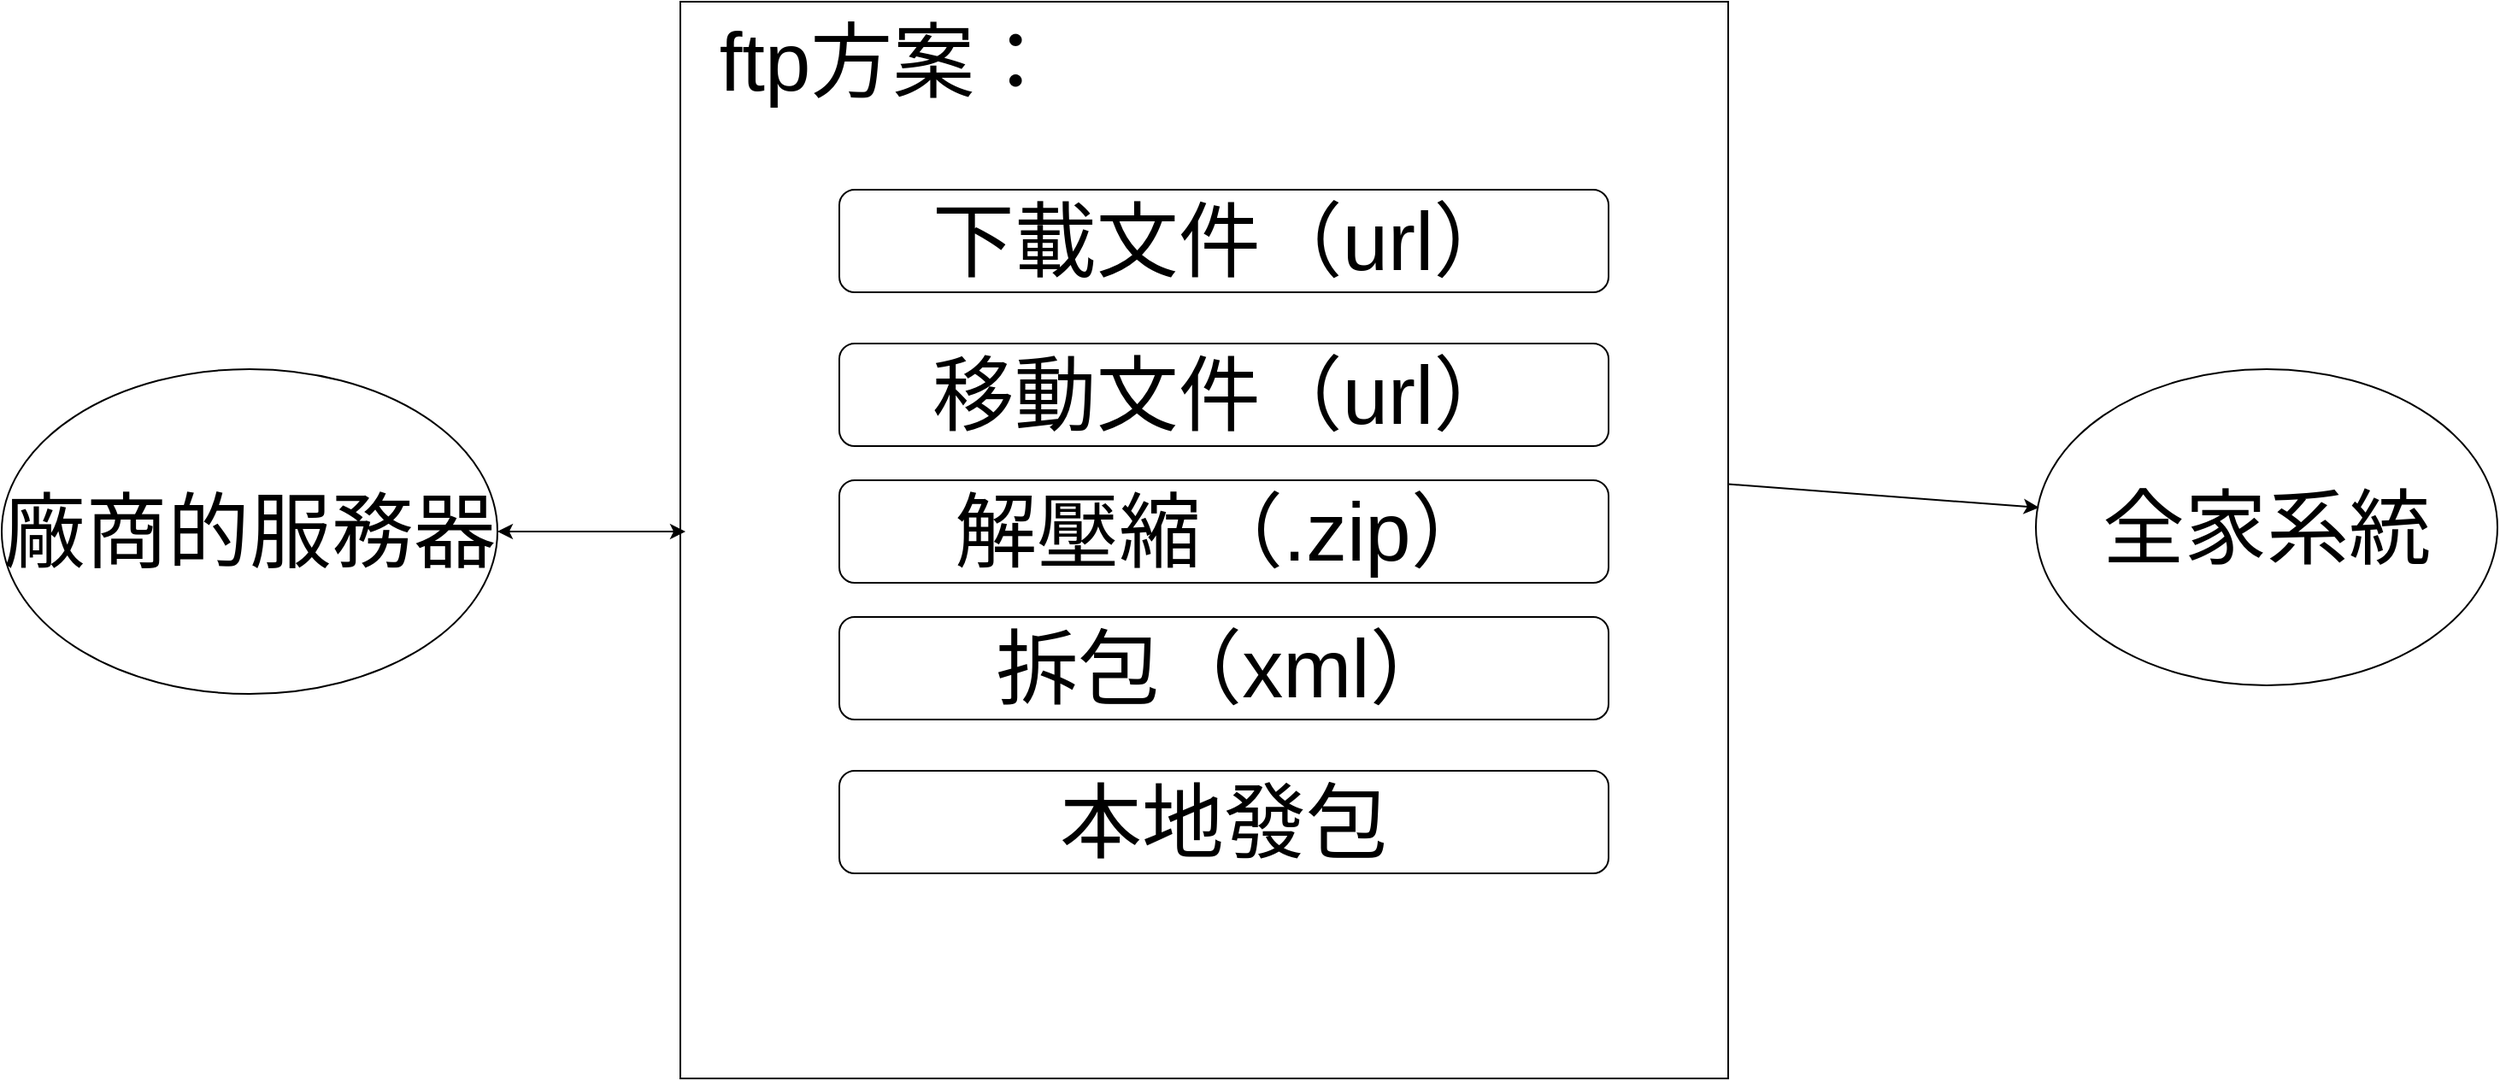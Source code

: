 <mxfile version="16.5.6" type="github">
  <diagram id="ykcUhZipcGc9EWoOXavQ" name="Page-1">
    <mxGraphModel dx="3129" dy="800" grid="1" gridSize="10" guides="1" tooltips="1" connect="1" arrows="1" fold="1" page="1" pageScale="1" pageWidth="827" pageHeight="1169" math="0" shadow="0">
      <root>
        <mxCell id="0" />
        <mxCell id="1" parent="0" />
        <mxCell id="bWzF54Lzfph5u9QYOFwb-1" value="" style="rounded=0;whiteSpace=wrap;html=1;" vertex="1" parent="1">
          <mxGeometry x="-413" y="20" width="613" height="630" as="geometry" />
        </mxCell>
        <mxCell id="bWzF54Lzfph5u9QYOFwb-2" value="&lt;font style=&quot;font-size: 48px&quot;&gt;ftp方案：&lt;/font&gt;" style="text;html=1;strokeColor=none;fillColor=none;align=center;verticalAlign=middle;whiteSpace=wrap;rounded=0;" vertex="1" parent="1">
          <mxGeometry x="-413" y="40" width="243" height="30" as="geometry" />
        </mxCell>
        <mxCell id="bWzF54Lzfph5u9QYOFwb-3" value="下載文件（url）" style="rounded=1;whiteSpace=wrap;html=1;fontSize=48;" vertex="1" parent="1">
          <mxGeometry x="-320" y="130" width="450" height="60" as="geometry" />
        </mxCell>
        <mxCell id="bWzF54Lzfph5u9QYOFwb-4" value="移動文件（url）" style="rounded=1;whiteSpace=wrap;html=1;fontSize=48;" vertex="1" parent="1">
          <mxGeometry x="-320" y="220" width="450" height="60" as="geometry" />
        </mxCell>
        <mxCell id="bWzF54Lzfph5u9QYOFwb-5" value="解壓縮（.zip）" style="rounded=1;whiteSpace=wrap;html=1;fontSize=48;" vertex="1" parent="1">
          <mxGeometry x="-320" y="300" width="450" height="60" as="geometry" />
        </mxCell>
        <mxCell id="bWzF54Lzfph5u9QYOFwb-6" value="拆包（xml）" style="rounded=1;whiteSpace=wrap;html=1;fontSize=48;" vertex="1" parent="1">
          <mxGeometry x="-320" y="380" width="450" height="60" as="geometry" />
        </mxCell>
        <mxCell id="bWzF54Lzfph5u9QYOFwb-7" value="本地發包" style="rounded=1;whiteSpace=wrap;html=1;fontSize=48;" vertex="1" parent="1">
          <mxGeometry x="-320" y="470" width="450" height="60" as="geometry" />
        </mxCell>
        <mxCell id="bWzF54Lzfph5u9QYOFwb-8" value="廠商的服務器" style="ellipse;whiteSpace=wrap;html=1;fontSize=48;" vertex="1" parent="1">
          <mxGeometry x="-810" y="235" width="290" height="190" as="geometry" />
        </mxCell>
        <mxCell id="bWzF54Lzfph5u9QYOFwb-9" value="全家系統" style="ellipse;whiteSpace=wrap;html=1;fontSize=48;" vertex="1" parent="1">
          <mxGeometry x="380" y="235" width="270" height="185" as="geometry" />
        </mxCell>
        <mxCell id="bWzF54Lzfph5u9QYOFwb-11" value="" style="endArrow=classic;startArrow=classic;html=1;rounded=0;fontSize=48;exitX=1;exitY=0.5;exitDx=0;exitDy=0;" edge="1" parent="1" source="bWzF54Lzfph5u9QYOFwb-8">
          <mxGeometry width="50" height="50" relative="1" as="geometry">
            <mxPoint x="-190" y="380" as="sourcePoint" />
            <mxPoint x="-410" y="330" as="targetPoint" />
          </mxGeometry>
        </mxCell>
        <mxCell id="bWzF54Lzfph5u9QYOFwb-12" value="" style="endArrow=classic;html=1;rounded=0;fontSize=48;exitX=1;exitY=0.448;exitDx=0;exitDy=0;exitPerimeter=0;entryX=0.007;entryY=0.438;entryDx=0;entryDy=0;entryPerimeter=0;" edge="1" parent="1" source="bWzF54Lzfph5u9QYOFwb-1" target="bWzF54Lzfph5u9QYOFwb-9">
          <mxGeometry width="50" height="50" relative="1" as="geometry">
            <mxPoint x="-190" y="380" as="sourcePoint" />
            <mxPoint x="-140" y="330" as="targetPoint" />
          </mxGeometry>
        </mxCell>
      </root>
    </mxGraphModel>
  </diagram>
</mxfile>
